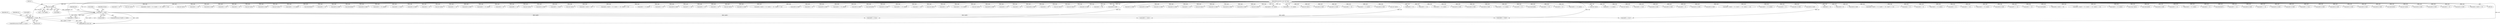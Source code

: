 digraph "0_radare2_f41e941341e44aa86edd4483c4487ec09a074257@array" {
"1000666" [label="(Call,buf[0] == 0x19)"];
"1000167" [label="(Call,buf[0] == 0x00)"];
"1000142" [label="(Call,(int) buf[0])"];
"1000129" [label="(MethodParameterIn,const ut8 *buf)"];
"1001909" [label="(Call,buf[3] << 8)"];
"1000666" [label="(Call,buf[0] == 0x19)"];
"1000498" [label="(Call,(int) buf[1])"];
"1000195" [label="(Call,buf[4] | (buf[5] << 8) | (buf[6] << 16) | (buf[7] << 24))"];
"1000778" [label="(Call,(int) buf[1])"];
"1000600" [label="(Call,buf[4] << 16)"];
"1001306" [label="(Call,buf[4] & 0x0f)"];
"1001258" [label="(Call,buf[3] << 8)"];
"1000438" [label="(Call,buf[3] << 8)"];
"1000430" [label="(Call,(int) buf[1])"];
"1001103" [label="(Call,buf[4] & 0x0f)"];
"1001198" [label="(Call,(int) buf[1])"];
"1000866" [label="(Call,(buf[3] << 8) | buf[2])"];
"1000716" [label="(Call,(llint)buf[3])"];
"1000665" [label="(ControlStructure,if (buf[0] == 0x19))"];
"1001217" [label="(Call,buf[5] << 8)"];
"1001158" [label="(Call,buf[5] & 0x0f)"];
"1000724" [label="(Call,(llint)buf[4])"];
"1001109" [label="(Call,buf[4] & 0xf0)"];
"1000175" [label="(Identifier,buf)"];
"1001789" [label="(Call,(buf[3] << 8) | buf[2])"];
"1001651" [label="(Call,buf[0] == 0x23)"];
"1001062" [label="(Call,buf[1] & 0x0f)"];
"1000558" [label="(Call,buf[3] << 8)"];
"1000785" [label="(Call,(int) buf[2])"];
"1000966" [label="(Call,buf[4] << 16)"];
"1001342" [label="(Call,buf[5] & 0x0f)"];
"1001389" [label="(Call,(buf[3] << 8) | buf[2])"];
"1001636" [label="(Call,buf[3] << 8)"];
"1000311" [label="(Call,buf[6] << 16)"];
"1001782" [label="(Call,(int) buf[1])"];
"1001619" [label="(Call,buf[1] & 0x0f)"];
"1001440" [label="(Call,buf[0] == 0x22)"];
"1000700" [label="(Call,(int) buf[1])"];
"1000246" [label="(Call,buf[2] | (buf[3] << 8))"];
"1000955" [label="(Call,buf[2] | (buf[3] << 8) | (buf[4] << 16) | (buf[5] << 24))"];
"1001003" [label="(Call,buf[3] << 8 | buf[2])"];
"1001004" [label="(Call,buf[3] << 8)"];
"1002018" [label="(Call,buf[4] & 0xf0)"];
"1000316" [label="(Call,buf[7] << 24)"];
"1000463" [label="(Call,buf[3] << 8)"];
"1000594" [label="(Call,buf[3] << 8)"];
"1001573" [label="(Call,(int) buf[1])"];
"1001509" [label="(Call,buf[1] & 0x0f)"];
"1001030" [label="(Call,buf[2] | (buf[3] << 8) | (buf[4] << 16) | (buf[5] << 24))"];
"1001318" [label="(Call,buf[5] & 0x0f)"];
"1000909" [label="(Call,buf[3] << 8)"];
"1001969" [label="(Call,buf[5] & 0x0f)"];
"1001635" [label="(Call,(buf[3] << 8) | buf[2])"];
"1001348" [label="(Call,buf[5] & 0xf0)"];
"1000732" [label="(Call,(llint)buf[5])"];
"1000850" [label="(Call,buf[1] & 0x0f)"];
"1001800" [label="(Call,(buf[5] << 8) | buf[4])"];
"1001747" [label="(Call,buf[2] << 24)"];
"1001382" [label="(Call,(int) buf[1])"];
"1001070" [label="(Call,buf[3] << 8)"];
"1001205" [label="(Call,(buf[3] << 8) | buf[2])"];
"1000168" [label="(Call,buf[0])"];
"1000673" [label="(Identifier,str)"];
"1000814" [label="(Call,(int) buf[1])"];
"1002024" [label="(Call,buf[5] & 0x0f)"];
"1001790" [label="(Call,buf[3] << 8)"];
"1000474" [label="(Call,buf[5] << 8)"];
"1001926" [label="(Call,buf[4] & 0x0f)"];
"1000936" [label="(Call,buf[3] << 8)"];
"1001722" [label="(Call,(int) buf[1])"];
"1002054" [label="(Call,buf[0] == 0x24)"];
"1000548" [label="(Call,(int) buf[1])"];
"1000985" [label="(Call,buf[1] & 0x0f)"];
"1000655" [label="(Call,buf[2] << 16)"];
"1001275" [label="(Call,buf[4] & 0x0f)"];
"1001646" [label="(Call,buf[0] == 0x20)"];
"1000526" [label="(Call,buf[1] & 0xf0)"];
"1001164" [label="(Call,buf[5] & 0xf0)"];
"1000408" [label="(Call,buf[1] & 0xf0)"];
"1000858" [label="(Call,buf[1] & 0xf0)"];
"1000250" [label="(Call,buf[3] << 8)"];
"1001021" [label="(Call,(int) buf[1])"];
"1001249" [label="(Call,buf[1] & 0xf0)"];
"1001152" [label="(Call,buf[4] & 0xf0)"];
"1001091" [label="(Call,buf[4] & 0x0f)"];
"1000828" [label="(Call,(int) buf[3])"];
"1001525" [label="(Call,(buf[3]<<8) | buf[2])"];
"1001257" [label="(Call,(buf[3] << 8) | buf[2])"];
"1000685" [label="(Identifier,str)"];
"1000926" [label="(Call,(int) buf[1])"];
"1001944" [label="(Call,buf[4] & 0xf0)"];
"1002036" [label="(Call,buf[1] & 0x0f)"];
"1000206" [label="(Call,buf[6] << 16)"];
"1000908" [label="(Call,buf[3] << 8 | buf[2])"];
"1001312" [label="(Call,buf[4] & 0xf0)"];
"1000792" [label="(Call,(int) buf[3])"];
"1000611" [label="(Call,buf[0] == 0x17)"];
"1000187" [label="(Call,buf[3] << 8)"];
"1000971" [label="(Call,buf[5] << 24)"];
"1000667" [label="(Call,buf[0])"];
"1000557" [label="(Call,(buf[3] << 8) | buf[2])"];
"1001999" [label="(Call,buf[5] & 0xf0)"];
"1001293" [label="(Call,buf[4] & 0xf0)"];
"1001981" [label="(Call,buf[4] & 0x0f)"];
"1000473" [label="(Call,(buf[5] << 8) | buf[4])"];
"1000305" [label="(Call,buf[5] << 8)"];
"1000740" [label="(Call,(llint)buf[6])"];
"1001041" [label="(Call,buf[4] << 16)"];
"1000292" [label="(Call,buf[3] << 8)"];
"1001069" [label="(Call,(buf[3] << 8) | buf[2])"];
"1001399" [label="(Call,buf[0] == 0x1a)"];
"1000582" [label="(Call,(int) buf[1])"];
"1000140" [label="(Call,i = (int) buf[0])"];
"1000935" [label="(Call,buf[3] << 8 | buf[2])"];
"1000171" [label="(Literal,0x00)"];
"1000645" [label="(Call,(int) buf[1])"];
"1000129" [label="(MethodParameterIn,const ut8 *buf)"];
"1001435" [label="(Call,buf[0] == 0x1f)"];
"1001957" [label="(Call,buf[4] & 0x0f)"];
"1001993" [label="(Call,buf[5] & 0x0f)"];
"1000200" [label="(Call,buf[5] << 8)"];
"1000993" [label="(Call,buf[1] & 0xf0)"];
"1001134" [label="(Call,buf[5] & 0x0f)"];
"1001731" [label="(Call,buf[5] | (buf[4] << 8) | (buf[3] << 16) | (buf[2] << 24))"];
"1000353" [label="(Identifier,strasm)"];
"1001216" [label="(Call,(buf[5] << 8) | buf[4])"];
"1000144" [label="(Call,buf[0])"];
"1001581" [label="(Call,buf[3] << 8)"];
"1001517" [label="(Call,buf[1] & 0xf0)"];
"1001287" [label="(Call,buf[4] & 0x0f)"];
"1001810" [label="(Call,buf[0] == 0x25)"];
"1000166" [label="(ControlStructure,if (buf[0] == 0x00))"];
"1001801" [label="(Call,buf[5] << 8)"];
"1001526" [label="(Call,buf[3]<<8)"];
"1001987" [label="(Call,buf[4] & 0xf0)"];
"1000300" [label="(Call,buf[4] | (buf[5] << 8) | (buf[6] << 16) | (buf[7] << 24))"];
"1001736" [label="(Call,buf[4] << 8)"];
"1000960" [label="(Call,buf[3] << 8)"];
"1001580" [label="(Call,(buf[3] << 8) | buf[2])"];
"1000867" [label="(Call,buf[3] << 8)"];
"1001046" [label="(Call,buf[5] << 24)"];
"1002202" [label="(MethodReturn,static int)"];
"1001908" [label="(Call,(buf[3] << 8) | buf[2])"];
"1001963" [label="(Call,buf[4] & 0xf0)"];
"1000211" [label="(Call,buf[7] << 24)"];
"1001742" [label="(Call,buf[3] << 16)"];
"1000670" [label="(Literal,0x19)"];
"1000756" [label="(Call,(llint)buf[8])"];
"1000183" [label="(Call,buf[2] | (buf[3] << 8))"];
"1000589" [label="(Call,buf[2] | (buf[3] << 8) | (buf[4] << 16) | (buf[5] << 24))"];
"1000462" [label="(Call,(buf[3] << 8) | buf[2])"];
"1000892" [label="(Call,(char) buf[1])"];
"1000763" [label="(Call,(llint)buf[9])"];
"1001128" [label="(Call,buf[4] & 0xf0)"];
"1001206" [label="(Call,buf[3] << 8)"];
"1000437" [label="(Call,(buf[3] << 8) | buf[2])"];
"1001035" [label="(Call,buf[3] << 8)"];
"1000748" [label="(Call,(llint)buf[7])"];
"1000605" [label="(Call,buf[5] << 24)"];
"1001122" [label="(Call,buf[4] & 0x0f)"];
"1000660" [label="(Call,buf[3] << 24)"];
"1000518" [label="(Call,buf[1] & 0x0f)"];
"1001627" [label="(Call,buf[1] & 0xf0)"];
"1000142" [label="(Call,(int) buf[0])"];
"1001429" [label="(Call,buf[0] == 0x1c)"];
"1002030" [label="(Call,buf[5] & 0xf0)"];
"1001330" [label="(Call,buf[4] & 0x0f)"];
"1001900" [label="(Call,buf[1] & 0xf0)"];
"1002012" [label="(Call,buf[4] & 0x0f)"];
"1001336" [label="(Call,buf[4] & 0xf0)"];
"1000709" [label="(Call,(llint)buf[2])"];
"1000821" [label="(Call,(int) buf[2])"];
"1001146" [label="(Call,buf[4] & 0x0f)"];
"1001938" [label="(Call,buf[4] & 0x0f)"];
"1001390" [label="(Call,buf[3] << 8)"];
"1000167" [label="(Call,buf[0] == 0x00)"];
"1000400" [label="(Call,buf[1] & 0x0f)"];
"1000288" [label="(Call,buf[2] | (buf[3] << 8))"];
"1000666" -> "1000665"  [label="AST: "];
"1000666" -> "1000670"  [label="CFG: "];
"1000667" -> "1000666"  [label="AST: "];
"1000670" -> "1000666"  [label="AST: "];
"1000673" -> "1000666"  [label="CFG: "];
"1000685" -> "1000666"  [label="CFG: "];
"1000666" -> "1002202"  [label="DDG: buf[0] == 0x19"];
"1000666" -> "1002202"  [label="DDG: buf[0]"];
"1000167" -> "1000666"  [label="DDG: buf[0]"];
"1000129" -> "1000666"  [label="DDG: buf"];
"1000167" -> "1000166"  [label="AST: "];
"1000167" -> "1000171"  [label="CFG: "];
"1000168" -> "1000167"  [label="AST: "];
"1000171" -> "1000167"  [label="AST: "];
"1000175" -> "1000167"  [label="CFG: "];
"1000353" -> "1000167"  [label="CFG: "];
"1000167" -> "1002202"  [label="DDG: buf[0]"];
"1000167" -> "1002202"  [label="DDG: buf[0] == 0x00"];
"1000142" -> "1000167"  [label="DDG: buf[0]"];
"1000129" -> "1000167"  [label="DDG: buf"];
"1000167" -> "1000611"  [label="DDG: buf[0]"];
"1000167" -> "1001399"  [label="DDG: buf[0]"];
"1000167" -> "1001646"  [label="DDG: buf[0]"];
"1000167" -> "1001810"  [label="DDG: buf[0]"];
"1000167" -> "1002054"  [label="DDG: buf[0]"];
"1000142" -> "1000140"  [label="AST: "];
"1000142" -> "1000144"  [label="CFG: "];
"1000143" -> "1000142"  [label="AST: "];
"1000144" -> "1000142"  [label="AST: "];
"1000140" -> "1000142"  [label="CFG: "];
"1000142" -> "1000140"  [label="DDG: buf[0]"];
"1000129" -> "1000142"  [label="DDG: buf"];
"1000129" -> "1000126"  [label="AST: "];
"1000129" -> "1002202"  [label="DDG: buf"];
"1000129" -> "1000183"  [label="DDG: buf"];
"1000129" -> "1000187"  [label="DDG: buf"];
"1000129" -> "1000195"  [label="DDG: buf"];
"1000129" -> "1000200"  [label="DDG: buf"];
"1000129" -> "1000206"  [label="DDG: buf"];
"1000129" -> "1000211"  [label="DDG: buf"];
"1000129" -> "1000246"  [label="DDG: buf"];
"1000129" -> "1000250"  [label="DDG: buf"];
"1000129" -> "1000288"  [label="DDG: buf"];
"1000129" -> "1000292"  [label="DDG: buf"];
"1000129" -> "1000300"  [label="DDG: buf"];
"1000129" -> "1000305"  [label="DDG: buf"];
"1000129" -> "1000311"  [label="DDG: buf"];
"1000129" -> "1000316"  [label="DDG: buf"];
"1000129" -> "1000400"  [label="DDG: buf"];
"1000129" -> "1000408"  [label="DDG: buf"];
"1000129" -> "1000430"  [label="DDG: buf"];
"1000129" -> "1000438"  [label="DDG: buf"];
"1000129" -> "1000437"  [label="DDG: buf"];
"1000129" -> "1000463"  [label="DDG: buf"];
"1000129" -> "1000462"  [label="DDG: buf"];
"1000129" -> "1000474"  [label="DDG: buf"];
"1000129" -> "1000473"  [label="DDG: buf"];
"1000129" -> "1000498"  [label="DDG: buf"];
"1000129" -> "1000518"  [label="DDG: buf"];
"1000129" -> "1000526"  [label="DDG: buf"];
"1000129" -> "1000548"  [label="DDG: buf"];
"1000129" -> "1000558"  [label="DDG: buf"];
"1000129" -> "1000557"  [label="DDG: buf"];
"1000129" -> "1000582"  [label="DDG: buf"];
"1000129" -> "1000589"  [label="DDG: buf"];
"1000129" -> "1000594"  [label="DDG: buf"];
"1000129" -> "1000600"  [label="DDG: buf"];
"1000129" -> "1000605"  [label="DDG: buf"];
"1000129" -> "1000611"  [label="DDG: buf"];
"1000129" -> "1000645"  [label="DDG: buf"];
"1000129" -> "1000655"  [label="DDG: buf"];
"1000129" -> "1000660"  [label="DDG: buf"];
"1000129" -> "1000700"  [label="DDG: buf"];
"1000129" -> "1000709"  [label="DDG: buf"];
"1000129" -> "1000716"  [label="DDG: buf"];
"1000129" -> "1000724"  [label="DDG: buf"];
"1000129" -> "1000732"  [label="DDG: buf"];
"1000129" -> "1000740"  [label="DDG: buf"];
"1000129" -> "1000748"  [label="DDG: buf"];
"1000129" -> "1000756"  [label="DDG: buf"];
"1000129" -> "1000763"  [label="DDG: buf"];
"1000129" -> "1000778"  [label="DDG: buf"];
"1000129" -> "1000785"  [label="DDG: buf"];
"1000129" -> "1000792"  [label="DDG: buf"];
"1000129" -> "1000814"  [label="DDG: buf"];
"1000129" -> "1000821"  [label="DDG: buf"];
"1000129" -> "1000828"  [label="DDG: buf"];
"1000129" -> "1000850"  [label="DDG: buf"];
"1000129" -> "1000858"  [label="DDG: buf"];
"1000129" -> "1000867"  [label="DDG: buf"];
"1000129" -> "1000866"  [label="DDG: buf"];
"1000129" -> "1000892"  [label="DDG: buf"];
"1000129" -> "1000909"  [label="DDG: buf"];
"1000129" -> "1000908"  [label="DDG: buf"];
"1000129" -> "1000926"  [label="DDG: buf"];
"1000129" -> "1000936"  [label="DDG: buf"];
"1000129" -> "1000935"  [label="DDG: buf"];
"1000129" -> "1000955"  [label="DDG: buf"];
"1000129" -> "1000960"  [label="DDG: buf"];
"1000129" -> "1000966"  [label="DDG: buf"];
"1000129" -> "1000971"  [label="DDG: buf"];
"1000129" -> "1000985"  [label="DDG: buf"];
"1000129" -> "1000993"  [label="DDG: buf"];
"1000129" -> "1001004"  [label="DDG: buf"];
"1000129" -> "1001003"  [label="DDG: buf"];
"1000129" -> "1001021"  [label="DDG: buf"];
"1000129" -> "1001030"  [label="DDG: buf"];
"1000129" -> "1001035"  [label="DDG: buf"];
"1000129" -> "1001041"  [label="DDG: buf"];
"1000129" -> "1001046"  [label="DDG: buf"];
"1000129" -> "1001062"  [label="DDG: buf"];
"1000129" -> "1001070"  [label="DDG: buf"];
"1000129" -> "1001069"  [label="DDG: buf"];
"1000129" -> "1001091"  [label="DDG: buf"];
"1000129" -> "1001103"  [label="DDG: buf"];
"1000129" -> "1001109"  [label="DDG: buf"];
"1000129" -> "1001122"  [label="DDG: buf"];
"1000129" -> "1001128"  [label="DDG: buf"];
"1000129" -> "1001134"  [label="DDG: buf"];
"1000129" -> "1001146"  [label="DDG: buf"];
"1000129" -> "1001152"  [label="DDG: buf"];
"1000129" -> "1001158"  [label="DDG: buf"];
"1000129" -> "1001164"  [label="DDG: buf"];
"1000129" -> "1001198"  [label="DDG: buf"];
"1000129" -> "1001206"  [label="DDG: buf"];
"1000129" -> "1001205"  [label="DDG: buf"];
"1000129" -> "1001217"  [label="DDG: buf"];
"1000129" -> "1001216"  [label="DDG: buf"];
"1000129" -> "1001249"  [label="DDG: buf"];
"1000129" -> "1001258"  [label="DDG: buf"];
"1000129" -> "1001257"  [label="DDG: buf"];
"1000129" -> "1001275"  [label="DDG: buf"];
"1000129" -> "1001287"  [label="DDG: buf"];
"1000129" -> "1001293"  [label="DDG: buf"];
"1000129" -> "1001306"  [label="DDG: buf"];
"1000129" -> "1001312"  [label="DDG: buf"];
"1000129" -> "1001318"  [label="DDG: buf"];
"1000129" -> "1001330"  [label="DDG: buf"];
"1000129" -> "1001336"  [label="DDG: buf"];
"1000129" -> "1001342"  [label="DDG: buf"];
"1000129" -> "1001348"  [label="DDG: buf"];
"1000129" -> "1001382"  [label="DDG: buf"];
"1000129" -> "1001390"  [label="DDG: buf"];
"1000129" -> "1001389"  [label="DDG: buf"];
"1000129" -> "1001399"  [label="DDG: buf"];
"1000129" -> "1001429"  [label="DDG: buf"];
"1000129" -> "1001435"  [label="DDG: buf"];
"1000129" -> "1001440"  [label="DDG: buf"];
"1000129" -> "1001509"  [label="DDG: buf"];
"1000129" -> "1001517"  [label="DDG: buf"];
"1000129" -> "1001526"  [label="DDG: buf"];
"1000129" -> "1001525"  [label="DDG: buf"];
"1000129" -> "1001573"  [label="DDG: buf"];
"1000129" -> "1001581"  [label="DDG: buf"];
"1000129" -> "1001580"  [label="DDG: buf"];
"1000129" -> "1001619"  [label="DDG: buf"];
"1000129" -> "1001627"  [label="DDG: buf"];
"1000129" -> "1001636"  [label="DDG: buf"];
"1000129" -> "1001635"  [label="DDG: buf"];
"1000129" -> "1001646"  [label="DDG: buf"];
"1000129" -> "1001651"  [label="DDG: buf"];
"1000129" -> "1001722"  [label="DDG: buf"];
"1000129" -> "1001731"  [label="DDG: buf"];
"1000129" -> "1001736"  [label="DDG: buf"];
"1000129" -> "1001742"  [label="DDG: buf"];
"1000129" -> "1001747"  [label="DDG: buf"];
"1000129" -> "1001782"  [label="DDG: buf"];
"1000129" -> "1001790"  [label="DDG: buf"];
"1000129" -> "1001789"  [label="DDG: buf"];
"1000129" -> "1001801"  [label="DDG: buf"];
"1000129" -> "1001800"  [label="DDG: buf"];
"1000129" -> "1001810"  [label="DDG: buf"];
"1000129" -> "1001900"  [label="DDG: buf"];
"1000129" -> "1001909"  [label="DDG: buf"];
"1000129" -> "1001908"  [label="DDG: buf"];
"1000129" -> "1001926"  [label="DDG: buf"];
"1000129" -> "1001938"  [label="DDG: buf"];
"1000129" -> "1001944"  [label="DDG: buf"];
"1000129" -> "1001957"  [label="DDG: buf"];
"1000129" -> "1001963"  [label="DDG: buf"];
"1000129" -> "1001969"  [label="DDG: buf"];
"1000129" -> "1001981"  [label="DDG: buf"];
"1000129" -> "1001987"  [label="DDG: buf"];
"1000129" -> "1001993"  [label="DDG: buf"];
"1000129" -> "1001999"  [label="DDG: buf"];
"1000129" -> "1002012"  [label="DDG: buf"];
"1000129" -> "1002018"  [label="DDG: buf"];
"1000129" -> "1002024"  [label="DDG: buf"];
"1000129" -> "1002030"  [label="DDG: buf"];
"1000129" -> "1002036"  [label="DDG: buf"];
"1000129" -> "1002054"  [label="DDG: buf"];
}
